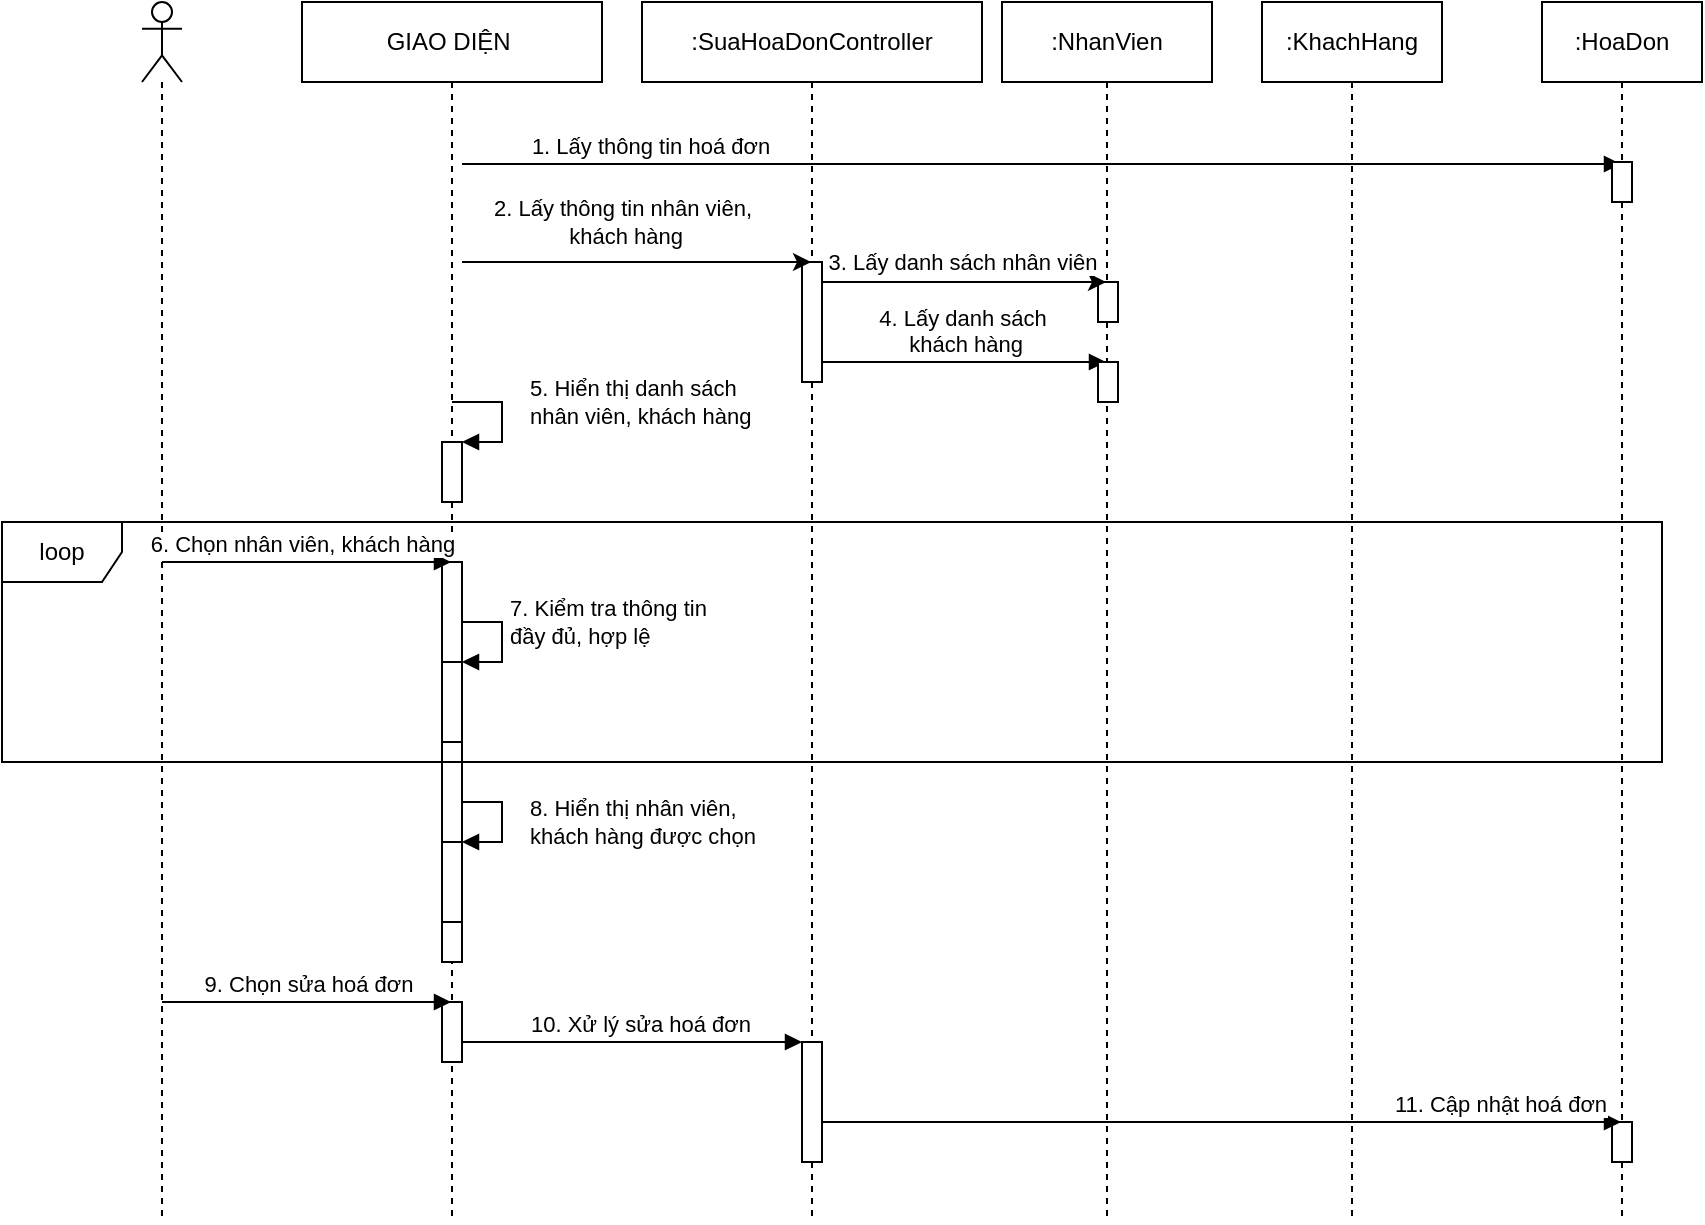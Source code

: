 <mxfile version="13.3.9" type="google"><diagram name="Page-1" id="13e1069c-82ec-6db2-03f1-153e76fe0fe0"><mxGraphModel dx="-264" dy="283" grid="1" gridSize="10" guides="1" tooltips="1" connect="1" arrows="1" fold="1" page="1" pageScale="1" pageWidth="1100" pageHeight="850" background="#ffffff" math="0" shadow="0"><root><mxCell id="0"/><mxCell id="1" parent="0"/><mxCell id="h3o9Mr5Mm78zDC-kP5S4-1" value="" style="shape=umlLifeline;participant=umlActor;perimeter=lifelinePerimeter;whiteSpace=wrap;html=1;container=1;collapsible=0;recursiveResize=0;verticalAlign=top;spacingTop=36;labelBackgroundColor=#ffffff;outlineConnect=0;" parent="1" vertex="1"><mxGeometry x="1390" y="150" width="20" height="610" as="geometry"/></mxCell><mxCell id="h3o9Mr5Mm78zDC-kP5S4-2" value="GIAO DIỆN&amp;nbsp;" style="shape=umlLifeline;perimeter=lifelinePerimeter;whiteSpace=wrap;html=1;container=1;collapsible=0;recursiveResize=0;outlineConnect=0;" parent="1" vertex="1"><mxGeometry x="1470" y="150" width="150" height="610" as="geometry"/></mxCell><mxCell id="h3o9Mr5Mm78zDC-kP5S4-57" value="8. Hiển thị nhân viên, &lt;br&gt;khách hàng được chọn" style="edgeStyle=orthogonalEdgeStyle;html=1;align=left;spacingLeft=2;endArrow=block;rounded=0;entryX=1;entryY=0;" parent="h3o9Mr5Mm78zDC-kP5S4-2" target="h3o9Mr5Mm78zDC-kP5S4-56" edge="1"><mxGeometry x="0.385" y="-14" relative="1" as="geometry"><mxPoint x="75" y="400" as="sourcePoint"/><Array as="points"><mxPoint x="100" y="400"/></Array><mxPoint x="10" y="4" as="offset"/></mxGeometry></mxCell><mxCell id="h3o9Mr5Mm78zDC-kP5S4-55" value="7. Kiểm tra thông tin &lt;br&gt;đầy đủ, hợp lệ" style="edgeStyle=orthogonalEdgeStyle;html=1;align=left;spacingLeft=2;endArrow=block;rounded=0;entryX=1;entryY=0;" parent="h3o9Mr5Mm78zDC-kP5S4-2" target="h3o9Mr5Mm78zDC-kP5S4-54" edge="1"><mxGeometry x="-0.231" relative="1" as="geometry"><mxPoint x="75" y="310" as="sourcePoint"/><Array as="points"><mxPoint x="100" y="310"/></Array><mxPoint as="offset"/></mxGeometry></mxCell><mxCell id="h3o9Mr5Mm78zDC-kP5S4-67" value="" style="html=1;points=[];perimeter=orthogonalPerimeter;" parent="h3o9Mr5Mm78zDC-kP5S4-2" vertex="1"><mxGeometry x="70" y="280" width="10" height="200" as="geometry"/></mxCell><mxCell id="h3o9Mr5Mm78zDC-kP5S4-50" value="" style="html=1;points=[];perimeter=orthogonalPerimeter;" parent="h3o9Mr5Mm78zDC-kP5S4-2" vertex="1"><mxGeometry x="70" y="220" width="10" height="30" as="geometry"/></mxCell><mxCell id="h3o9Mr5Mm78zDC-kP5S4-54" value="" style="html=1;points=[];perimeter=orthogonalPerimeter;" parent="h3o9Mr5Mm78zDC-kP5S4-2" vertex="1"><mxGeometry x="70" y="330" width="10" height="40" as="geometry"/></mxCell><mxCell id="h3o9Mr5Mm78zDC-kP5S4-56" value="" style="html=1;points=[];perimeter=orthogonalPerimeter;" parent="h3o9Mr5Mm78zDC-kP5S4-2" vertex="1"><mxGeometry x="70" y="420" width="10" height="40" as="geometry"/></mxCell><mxCell id="h3o9Mr5Mm78zDC-kP5S4-58" value="" style="html=1;points=[];perimeter=orthogonalPerimeter;" parent="h3o9Mr5Mm78zDC-kP5S4-2" vertex="1"><mxGeometry x="70" y="500" width="10" height="30" as="geometry"/></mxCell><mxCell id="h3o9Mr5Mm78zDC-kP5S4-6" value=":SuaHoaDonController" style="shape=umlLifeline;perimeter=lifelinePerimeter;whiteSpace=wrap;html=1;container=1;collapsible=0;recursiveResize=0;outlineConnect=0;" parent="1" vertex="1"><mxGeometry x="1640" y="150" width="170" height="610" as="geometry"/></mxCell><mxCell id="6ylaaSc70UmIQcUz9WWS-8" value="" style="html=1;points=[];perimeter=orthogonalPerimeter;" parent="h3o9Mr5Mm78zDC-kP5S4-6" vertex="1"><mxGeometry x="80" y="130" width="10" height="60" as="geometry"/></mxCell><mxCell id="6ylaaSc70UmIQcUz9WWS-13" value="4. Lấy danh sách&lt;br&gt;&amp;nbsp;khách hàng" style="html=1;verticalAlign=bottom;endArrow=block;" parent="h3o9Mr5Mm78zDC-kP5S4-6" target="h3o9Mr5Mm78zDC-kP5S4-8" edge="1"><mxGeometry x="-0.014" width="80" relative="1" as="geometry"><mxPoint x="90" y="180" as="sourcePoint"/><mxPoint x="170" y="180" as="targetPoint"/><mxPoint as="offset"/></mxGeometry></mxCell><mxCell id="h3o9Mr5Mm78zDC-kP5S4-59" value="" style="html=1;points=[];perimeter=orthogonalPerimeter;" parent="h3o9Mr5Mm78zDC-kP5S4-6" vertex="1"><mxGeometry x="80" y="520" width="10" height="60" as="geometry"/></mxCell><mxCell id="h3o9Mr5Mm78zDC-kP5S4-8" value=":NhanVien" style="shape=umlLifeline;perimeter=lifelinePerimeter;whiteSpace=wrap;html=1;container=1;collapsible=0;recursiveResize=0;outlineConnect=0;" parent="1" vertex="1"><mxGeometry x="1820" y="150" width="105" height="610" as="geometry"/></mxCell><mxCell id="6ylaaSc70UmIQcUz9WWS-10" value="" style="html=1;points=[];perimeter=orthogonalPerimeter;" parent="h3o9Mr5Mm78zDC-kP5S4-8" vertex="1"><mxGeometry x="48" y="140" width="10" height="20" as="geometry"/></mxCell><mxCell id="6ylaaSc70UmIQcUz9WWS-14" value="" style="html=1;points=[];perimeter=orthogonalPerimeter;" parent="h3o9Mr5Mm78zDC-kP5S4-8" vertex="1"><mxGeometry x="48" y="180" width="10" height="20" as="geometry"/></mxCell><mxCell id="h3o9Mr5Mm78zDC-kP5S4-10" value="9. Chọn sửa&amp;nbsp;hoá đơn" style="html=1;verticalAlign=bottom;endArrow=block;" parent="1" target="h3o9Mr5Mm78zDC-kP5S4-2" edge="1"><mxGeometry width="80" relative="1" as="geometry"><mxPoint x="1400" y="650" as="sourcePoint"/><mxPoint x="1540" y="650" as="targetPoint"/></mxGeometry></mxCell><mxCell id="h3o9Mr5Mm78zDC-kP5S4-28" value="1. Lấy thông tin hoá đơn" style="html=1;verticalAlign=bottom;endArrow=block;" parent="1" target="h3o9Mr5Mm78zDC-kP5S4-44" edge="1"><mxGeometry x="-0.678" width="80" relative="1" as="geometry"><mxPoint x="1550" y="231" as="sourcePoint"/><mxPoint x="2090" y="230" as="targetPoint"/><mxPoint as="offset"/></mxGeometry></mxCell><mxCell id="h3o9Mr5Mm78zDC-kP5S4-33" value="6. Chọn nhân viên, khách hàng" style="html=1;verticalAlign=bottom;endArrow=block;" parent="1" edge="1"><mxGeometry x="-0.031" width="80" relative="1" as="geometry"><mxPoint x="1400" y="430" as="sourcePoint"/><mxPoint x="1544.5" y="430" as="targetPoint"/><Array as="points"/><mxPoint as="offset"/></mxGeometry></mxCell><mxCell id="h3o9Mr5Mm78zDC-kP5S4-38" value="10. Xử lý sửa hoá đơn" style="html=1;verticalAlign=bottom;endArrow=block;" parent="1" edge="1"><mxGeometry x="0.046" width="80" relative="1" as="geometry"><mxPoint x="1550" y="670" as="sourcePoint"/><mxPoint x="1720" y="670" as="targetPoint"/><mxPoint as="offset"/></mxGeometry></mxCell><mxCell id="h3o9Mr5Mm78zDC-kP5S4-43" value=":KhachHang" style="shape=umlLifeline;perimeter=lifelinePerimeter;whiteSpace=wrap;html=1;container=1;collapsible=0;recursiveResize=0;outlineConnect=0;" parent="1" vertex="1"><mxGeometry x="1950" y="150" width="90" height="610" as="geometry"/></mxCell><mxCell id="h3o9Mr5Mm78zDC-kP5S4-44" value=":HoaDon" style="shape=umlLifeline;perimeter=lifelinePerimeter;whiteSpace=wrap;html=1;container=1;collapsible=0;recursiveResize=0;outlineConnect=0;" parent="1" vertex="1"><mxGeometry x="2090" y="150" width="80" height="610" as="geometry"/></mxCell><mxCell id="6ylaaSc70UmIQcUz9WWS-9" value="" style="html=1;points=[];perimeter=orthogonalPerimeter;" parent="h3o9Mr5Mm78zDC-kP5S4-44" vertex="1"><mxGeometry x="35" y="80" width="10" height="20" as="geometry"/></mxCell><mxCell id="6ylaaSc70UmIQcUz9WWS-20" value="" style="html=1;points=[];perimeter=orthogonalPerimeter;" parent="h3o9Mr5Mm78zDC-kP5S4-44" vertex="1"><mxGeometry x="35" y="560" width="10" height="20" as="geometry"/></mxCell><mxCell id="h3o9Mr5Mm78zDC-kP5S4-51" value="5. Hiển thị danh sách &lt;br&gt;nhân viên, khách hàng" style="edgeStyle=orthogonalEdgeStyle;html=1;align=left;spacingLeft=2;endArrow=block;rounded=0;entryX=1;entryY=0;" parent="1" target="h3o9Mr5Mm78zDC-kP5S4-50" edge="1"><mxGeometry x="-0.231" y="10" relative="1" as="geometry"><mxPoint x="1545" y="350" as="sourcePoint"/><Array as="points"><mxPoint x="1545" y="350"/><mxPoint x="1570" y="350"/><mxPoint x="1570" y="370"/></Array><mxPoint as="offset"/></mxGeometry></mxCell><mxCell id="h3o9Mr5Mm78zDC-kP5S4-64" value="11. Cập nhật hoá đơn" style="html=1;verticalAlign=bottom;endArrow=block;" parent="1" target="h3o9Mr5Mm78zDC-kP5S4-44" edge="1"><mxGeometry x="0.695" width="80" relative="1" as="geometry"><mxPoint x="1730" y="710" as="sourcePoint"/><mxPoint x="2120" y="710" as="targetPoint"/><mxPoint as="offset"/></mxGeometry></mxCell><mxCell id="6ylaaSc70UmIQcUz9WWS-3" value="" style="endArrow=classic;html=1;" parent="1" target="h3o9Mr5Mm78zDC-kP5S4-6" edge="1"><mxGeometry width="50" height="50" relative="1" as="geometry"><mxPoint x="1550" y="280" as="sourcePoint"/><mxPoint x="1590" y="230" as="targetPoint"/><Array as="points"><mxPoint x="1580" y="280"/></Array></mxGeometry></mxCell><mxCell id="6ylaaSc70UmIQcUz9WWS-4" value="2. Lấy thông tin nhân viên,&lt;br&gt;&amp;nbsp;khách hàng" style="edgeLabel;html=1;align=center;verticalAlign=middle;resizable=0;points=[];" parent="6ylaaSc70UmIQcUz9WWS-3" vertex="1" connectable="0"><mxGeometry x="-0.37" y="-1" relative="1" as="geometry"><mxPoint x="25" y="-21" as="offset"/></mxGeometry></mxCell><mxCell id="6ylaaSc70UmIQcUz9WWS-6" value="" style="endArrow=classic;html=1;" parent="1" target="h3o9Mr5Mm78zDC-kP5S4-8" edge="1"><mxGeometry width="50" height="50" relative="1" as="geometry"><mxPoint x="1730" y="290" as="sourcePoint"/><mxPoint x="1860" y="289" as="targetPoint"/></mxGeometry></mxCell><mxCell id="6ylaaSc70UmIQcUz9WWS-7" value="3. Lấy danh sách&amp;nbsp;nhân viên" style="edgeLabel;html=1;align=center;verticalAlign=middle;resizable=0;points=[];" parent="6ylaaSc70UmIQcUz9WWS-6" vertex="1" connectable="0"><mxGeometry x="-0.437" y="2" relative="1" as="geometry"><mxPoint x="30" y="-8" as="offset"/></mxGeometry></mxCell><mxCell id="8e5JLBeDxtKY_e6_UoNf-1" value="loop" style="shape=umlFrame;whiteSpace=wrap;html=1;" vertex="1" parent="1"><mxGeometry x="1320" y="410" width="830" height="120" as="geometry"/></mxCell></root></mxGraphModel></diagram></mxfile>